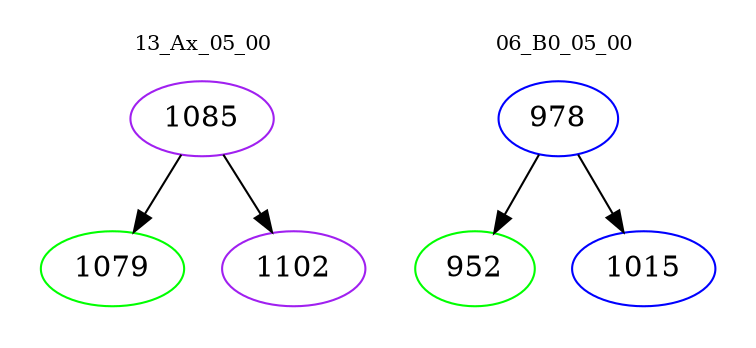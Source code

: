 digraph{
subgraph cluster_0 {
color = white
label = "13_Ax_05_00";
fontsize=10;
T0_1085 [label="1085", color="purple"]
T0_1085 -> T0_1079 [color="black"]
T0_1079 [label="1079", color="green"]
T0_1085 -> T0_1102 [color="black"]
T0_1102 [label="1102", color="purple"]
}
subgraph cluster_1 {
color = white
label = "06_B0_05_00";
fontsize=10;
T1_978 [label="978", color="blue"]
T1_978 -> T1_952 [color="black"]
T1_952 [label="952", color="green"]
T1_978 -> T1_1015 [color="black"]
T1_1015 [label="1015", color="blue"]
}
}
